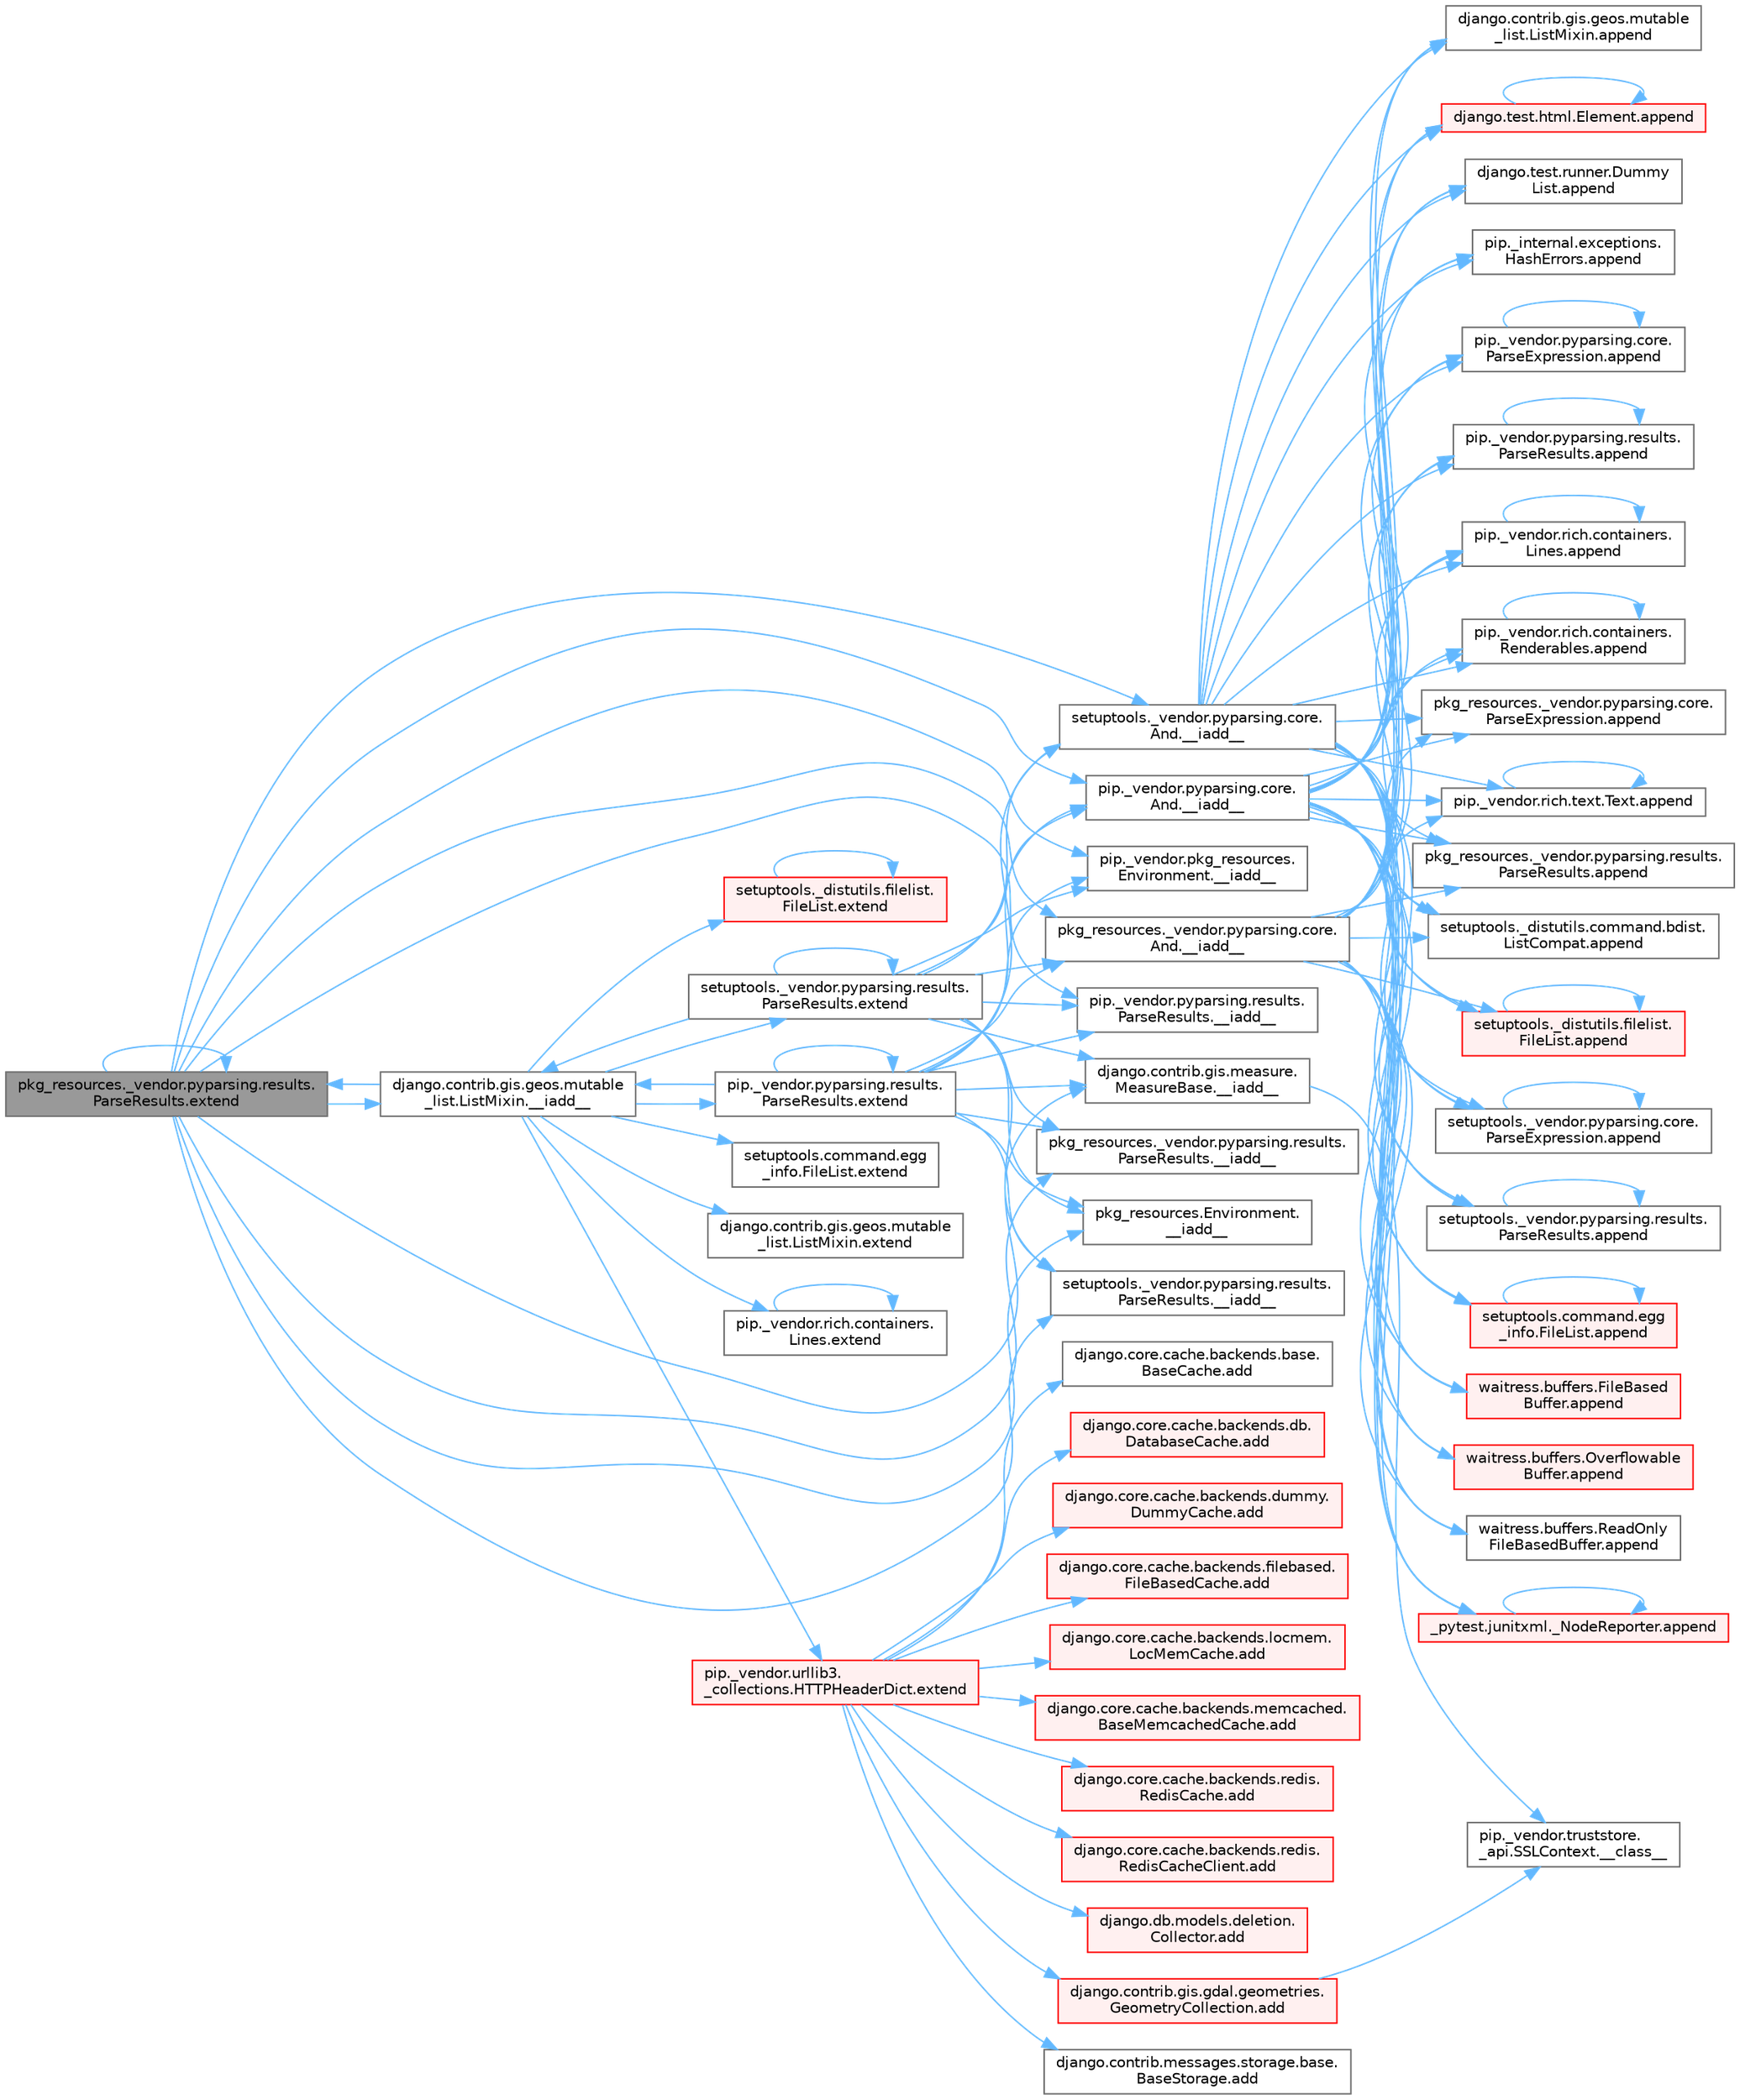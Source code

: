 digraph "pkg_resources._vendor.pyparsing.results.ParseResults.extend"
{
 // LATEX_PDF_SIZE
  bgcolor="transparent";
  edge [fontname=Helvetica,fontsize=10,labelfontname=Helvetica,labelfontsize=10];
  node [fontname=Helvetica,fontsize=10,shape=box,height=0.2,width=0.4];
  rankdir="LR";
  Node1 [id="Node000001",label="pkg_resources._vendor.pyparsing.results.\lParseResults.extend",height=0.2,width=0.4,color="gray40", fillcolor="grey60", style="filled", fontcolor="black",tooltip=" "];
  Node1 -> Node2 [id="edge1_Node000001_Node000002",color="steelblue1",style="solid",tooltip=" "];
  Node2 [id="Node000002",label="django.contrib.gis.geos.mutable\l_list.ListMixin.__iadd__",height=0.2,width=0.4,color="grey40", fillcolor="white", style="filled",URL="$classdjango_1_1contrib_1_1gis_1_1geos_1_1mutable__list_1_1_list_mixin.html#a892ce7a768206faf1d6150c2d2faf64f",tooltip=" "];
  Node2 -> Node3 [id="edge2_Node000002_Node000003",color="steelblue1",style="solid",tooltip=" "];
  Node3 [id="Node000003",label="django.contrib.gis.geos.mutable\l_list.ListMixin.extend",height=0.2,width=0.4,color="grey40", fillcolor="white", style="filled",URL="$classdjango_1_1contrib_1_1gis_1_1geos_1_1mutable__list_1_1_list_mixin.html#ac54d378ddda85375092a3504b9c41ad2",tooltip=" "];
  Node2 -> Node4 [id="edge3_Node000002_Node000004",color="steelblue1",style="solid",tooltip=" "];
  Node4 [id="Node000004",label="pip._vendor.pyparsing.results.\lParseResults.extend",height=0.2,width=0.4,color="grey40", fillcolor="white", style="filled",URL="$classpip_1_1__vendor_1_1pyparsing_1_1results_1_1_parse_results.html#a3a8a69368a4bca23dd54b356a2a06946",tooltip=" "];
  Node4 -> Node2 [id="edge4_Node000004_Node000002",color="steelblue1",style="solid",tooltip=" "];
  Node4 -> Node5 [id="edge5_Node000004_Node000005",color="steelblue1",style="solid",tooltip=" "];
  Node5 [id="Node000005",label="django.contrib.gis.measure.\lMeasureBase.__iadd__",height=0.2,width=0.4,color="grey40", fillcolor="white", style="filled",URL="$classdjango_1_1contrib_1_1gis_1_1measure_1_1_measure_base.html#a58f2a532d916d224af35818fba5771a2",tooltip=" "];
  Node5 -> Node6 [id="edge6_Node000005_Node000006",color="steelblue1",style="solid",tooltip=" "];
  Node6 [id="Node000006",label="pip._vendor.truststore.\l_api.SSLContext.__class__",height=0.2,width=0.4,color="grey40", fillcolor="white", style="filled",URL="$classpip_1_1__vendor_1_1truststore_1_1__api_1_1_s_s_l_context.html#a530861514f31eabaa3f513557d6e66de",tooltip=" "];
  Node4 -> Node7 [id="edge7_Node000004_Node000007",color="steelblue1",style="solid",tooltip=" "];
  Node7 [id="Node000007",label="pip._vendor.pkg_resources.\lEnvironment.__iadd__",height=0.2,width=0.4,color="grey40", fillcolor="white", style="filled",URL="$classpip_1_1__vendor_1_1pkg__resources_1_1_environment.html#ad20961b8c74bd2062f0ed04410bedcfd",tooltip=" "];
  Node4 -> Node8 [id="edge8_Node000004_Node000008",color="steelblue1",style="solid",tooltip=" "];
  Node8 [id="Node000008",label="pip._vendor.pyparsing.core.\lAnd.__iadd__",height=0.2,width=0.4,color="grey40", fillcolor="white", style="filled",URL="$classpip_1_1__vendor_1_1pyparsing_1_1core_1_1_and.html#a95acc8d227938acc37737c38dedc21ae",tooltip=" "];
  Node8 -> Node9 [id="edge9_Node000008_Node000009",color="steelblue1",style="solid",tooltip=" "];
  Node9 [id="Node000009",label="_pytest.junitxml._NodeReporter.append",height=0.2,width=0.4,color="red", fillcolor="#FFF0F0", style="filled",URL="$class__pytest_1_1junitxml_1_1___node_reporter.html#a0d3785f487e93f5ad0249ca59e7bda5e",tooltip=" "];
  Node9 -> Node9 [id="edge10_Node000009_Node000009",color="steelblue1",style="solid",tooltip=" "];
  Node8 -> Node13 [id="edge11_Node000008_Node000013",color="steelblue1",style="solid",tooltip=" "];
  Node13 [id="Node000013",label="django.contrib.gis.geos.mutable\l_list.ListMixin.append",height=0.2,width=0.4,color="grey40", fillcolor="white", style="filled",URL="$classdjango_1_1contrib_1_1gis_1_1geos_1_1mutable__list_1_1_list_mixin.html#a6e588a3294ea051832ff78d8944c4158",tooltip=" "];
  Node8 -> Node14 [id="edge12_Node000008_Node000014",color="steelblue1",style="solid",tooltip=" "];
  Node14 [id="Node000014",label="django.test.html.Element.append",height=0.2,width=0.4,color="red", fillcolor="#FFF0F0", style="filled",URL="$classdjango_1_1test_1_1html_1_1_element.html#a777b8a687c36ca1eae49eabec1963e0c",tooltip=" "];
  Node14 -> Node14 [id="edge13_Node000014_Node000014",color="steelblue1",style="solid",tooltip=" "];
  Node8 -> Node2466 [id="edge14_Node000008_Node002466",color="steelblue1",style="solid",tooltip=" "];
  Node2466 [id="Node002466",label="django.test.runner.Dummy\lList.append",height=0.2,width=0.4,color="grey40", fillcolor="white", style="filled",URL="$classdjango_1_1test_1_1runner_1_1_dummy_list.html#aa8ad44b98de8efc946e8bbb7e1913e0b",tooltip=" "];
  Node8 -> Node2467 [id="edge15_Node000008_Node002467",color="steelblue1",style="solid",tooltip=" "];
  Node2467 [id="Node002467",label="pip._internal.exceptions.\lHashErrors.append",height=0.2,width=0.4,color="grey40", fillcolor="white", style="filled",URL="$classpip_1_1__internal_1_1exceptions_1_1_hash_errors.html#a9519d1619774a4354693040643bf695f",tooltip=" "];
  Node8 -> Node2468 [id="edge16_Node000008_Node002468",color="steelblue1",style="solid",tooltip=" "];
  Node2468 [id="Node002468",label="pip._vendor.pyparsing.core.\lParseExpression.append",height=0.2,width=0.4,color="grey40", fillcolor="white", style="filled",URL="$classpip_1_1__vendor_1_1pyparsing_1_1core_1_1_parse_expression.html#a5391d96d872c38546024c638f8d19320",tooltip=" "];
  Node2468 -> Node2468 [id="edge17_Node002468_Node002468",color="steelblue1",style="solid",tooltip=" "];
  Node8 -> Node2469 [id="edge18_Node000008_Node002469",color="steelblue1",style="solid",tooltip=" "];
  Node2469 [id="Node002469",label="pip._vendor.pyparsing.results.\lParseResults.append",height=0.2,width=0.4,color="grey40", fillcolor="white", style="filled",URL="$classpip_1_1__vendor_1_1pyparsing_1_1results_1_1_parse_results.html#a1769e3a18e6183e7b515ae5d877ccf2c",tooltip=" "];
  Node2469 -> Node2469 [id="edge19_Node002469_Node002469",color="steelblue1",style="solid",tooltip=" "];
  Node8 -> Node2470 [id="edge20_Node000008_Node002470",color="steelblue1",style="solid",tooltip=" "];
  Node2470 [id="Node002470",label="pip._vendor.rich.containers.\lLines.append",height=0.2,width=0.4,color="grey40", fillcolor="white", style="filled",URL="$classpip_1_1__vendor_1_1rich_1_1containers_1_1_lines.html#aff4b2a3774cbf79a01aef7d63a59e369",tooltip=" "];
  Node2470 -> Node2470 [id="edge21_Node002470_Node002470",color="steelblue1",style="solid",tooltip=" "];
  Node8 -> Node2471 [id="edge22_Node000008_Node002471",color="steelblue1",style="solid",tooltip=" "];
  Node2471 [id="Node002471",label="pip._vendor.rich.containers.\lRenderables.append",height=0.2,width=0.4,color="grey40", fillcolor="white", style="filled",URL="$classpip_1_1__vendor_1_1rich_1_1containers_1_1_renderables.html#a0dfe848a00b624ef9561a72925b266a1",tooltip=" "];
  Node2471 -> Node2471 [id="edge23_Node002471_Node002471",color="steelblue1",style="solid",tooltip=" "];
  Node8 -> Node2472 [id="edge24_Node000008_Node002472",color="steelblue1",style="solid",tooltip=" "];
  Node2472 [id="Node002472",label="pip._vendor.rich.text.Text.append",height=0.2,width=0.4,color="grey40", fillcolor="white", style="filled",URL="$classpip_1_1__vendor_1_1rich_1_1text_1_1_text.html#ac50e796231ea0bcbefd7fdda378ae2d0",tooltip=" "];
  Node2472 -> Node2472 [id="edge25_Node002472_Node002472",color="steelblue1",style="solid",tooltip=" "];
  Node8 -> Node2473 [id="edge26_Node000008_Node002473",color="steelblue1",style="solid",tooltip=" "];
  Node2473 [id="Node002473",label="pkg_resources._vendor.pyparsing.core.\lParseExpression.append",height=0.2,width=0.4,color="grey40", fillcolor="white", style="filled",URL="$classpkg__resources_1_1__vendor_1_1pyparsing_1_1core_1_1_parse_expression.html#adf2aceeef4bcf571b1ead3887b141c55",tooltip=" "];
  Node8 -> Node2474 [id="edge27_Node000008_Node002474",color="steelblue1",style="solid",tooltip=" "];
  Node2474 [id="Node002474",label="pkg_resources._vendor.pyparsing.results.\lParseResults.append",height=0.2,width=0.4,color="grey40", fillcolor="white", style="filled",URL="$classpkg__resources_1_1__vendor_1_1pyparsing_1_1results_1_1_parse_results.html#ad04399ef1413da47879c6bd5e3112f9c",tooltip=" "];
  Node8 -> Node2475 [id="edge28_Node000008_Node002475",color="steelblue1",style="solid",tooltip=" "];
  Node2475 [id="Node002475",label="setuptools._distutils.command.bdist.\lListCompat.append",height=0.2,width=0.4,color="grey40", fillcolor="white", style="filled",URL="$classsetuptools_1_1__distutils_1_1command_1_1bdist_1_1_list_compat.html#a71969fcaf7e65a8617c14462b65bc66f",tooltip=" "];
  Node8 -> Node2476 [id="edge29_Node000008_Node002476",color="steelblue1",style="solid",tooltip=" "];
  Node2476 [id="Node002476",label="setuptools._distutils.filelist.\lFileList.append",height=0.2,width=0.4,color="red", fillcolor="#FFF0F0", style="filled",URL="$classsetuptools_1_1__distutils_1_1filelist_1_1_file_list.html#aa9ee6398f54c690ec1af5df79fb1fbac",tooltip=" "];
  Node2476 -> Node2476 [id="edge30_Node002476_Node002476",color="steelblue1",style="solid",tooltip=" "];
  Node8 -> Node2477 [id="edge31_Node000008_Node002477",color="steelblue1",style="solid",tooltip=" "];
  Node2477 [id="Node002477",label="setuptools._vendor.pyparsing.core.\lParseExpression.append",height=0.2,width=0.4,color="grey40", fillcolor="white", style="filled",URL="$classsetuptools_1_1__vendor_1_1pyparsing_1_1core_1_1_parse_expression.html#afdaa9ae90fd33a1499cc292ad535a140",tooltip=" "];
  Node2477 -> Node2477 [id="edge32_Node002477_Node002477",color="steelblue1",style="solid",tooltip=" "];
  Node8 -> Node2478 [id="edge33_Node000008_Node002478",color="steelblue1",style="solid",tooltip=" "];
  Node2478 [id="Node002478",label="setuptools._vendor.pyparsing.results.\lParseResults.append",height=0.2,width=0.4,color="grey40", fillcolor="white", style="filled",URL="$classsetuptools_1_1__vendor_1_1pyparsing_1_1results_1_1_parse_results.html#a349f73c43f7cd106c5cb4ec2e3b5f95e",tooltip=" "];
  Node2478 -> Node2478 [id="edge34_Node002478_Node002478",color="steelblue1",style="solid",tooltip=" "];
  Node8 -> Node2479 [id="edge35_Node000008_Node002479",color="steelblue1",style="solid",tooltip=" "];
  Node2479 [id="Node002479",label="setuptools.command.egg\l_info.FileList.append",height=0.2,width=0.4,color="red", fillcolor="#FFF0F0", style="filled",URL="$classsetuptools_1_1command_1_1egg__info_1_1_file_list.html#a824a1cbf2a36d3079c6f24506056cf44",tooltip=" "];
  Node2479 -> Node2479 [id="edge36_Node002479_Node002479",color="steelblue1",style="solid",tooltip=" "];
  Node8 -> Node2481 [id="edge37_Node000008_Node002481",color="steelblue1",style="solid",tooltip=" "];
  Node2481 [id="Node002481",label="waitress.buffers.FileBased\lBuffer.append",height=0.2,width=0.4,color="red", fillcolor="#FFF0F0", style="filled",URL="$classwaitress_1_1buffers_1_1_file_based_buffer.html#a7ba030f652e5407c4ffc751e7e6dc5aa",tooltip=" "];
  Node8 -> Node2482 [id="edge38_Node000008_Node002482",color="steelblue1",style="solid",tooltip=" "];
  Node2482 [id="Node002482",label="waitress.buffers.Overflowable\lBuffer.append",height=0.2,width=0.4,color="red", fillcolor="#FFF0F0", style="filled",URL="$classwaitress_1_1buffers_1_1_overflowable_buffer.html#a7cdf1d76178eff78a4d79599c2717d55",tooltip=" "];
  Node8 -> Node2483 [id="edge39_Node000008_Node002483",color="steelblue1",style="solid",tooltip=" "];
  Node2483 [id="Node002483",label="waitress.buffers.ReadOnly\lFileBasedBuffer.append",height=0.2,width=0.4,color="grey40", fillcolor="white", style="filled",URL="$classwaitress_1_1buffers_1_1_read_only_file_based_buffer.html#a0f7710f7568e7bc591fb2a3da3874b5f",tooltip=" "];
  Node4 -> Node2714 [id="edge40_Node000004_Node002714",color="steelblue1",style="solid",tooltip=" "];
  Node2714 [id="Node002714",label="pip._vendor.pyparsing.results.\lParseResults.__iadd__",height=0.2,width=0.4,color="grey40", fillcolor="white", style="filled",URL="$classpip_1_1__vendor_1_1pyparsing_1_1results_1_1_parse_results.html#a5a1794a98ea668c5b21980337a68fbbb",tooltip=" "];
  Node4 -> Node2715 [id="edge41_Node000004_Node002715",color="steelblue1",style="solid",tooltip=" "];
  Node2715 [id="Node002715",label="pkg_resources._vendor.pyparsing.core.\lAnd.__iadd__",height=0.2,width=0.4,color="grey40", fillcolor="white", style="filled",URL="$classpkg__resources_1_1__vendor_1_1pyparsing_1_1core_1_1_and.html#a3518d567360a52cd23673c05d57da5ec",tooltip=" "];
  Node2715 -> Node9 [id="edge42_Node002715_Node000009",color="steelblue1",style="solid",tooltip=" "];
  Node2715 -> Node13 [id="edge43_Node002715_Node000013",color="steelblue1",style="solid",tooltip=" "];
  Node2715 -> Node14 [id="edge44_Node002715_Node000014",color="steelblue1",style="solid",tooltip=" "];
  Node2715 -> Node2466 [id="edge45_Node002715_Node002466",color="steelblue1",style="solid",tooltip=" "];
  Node2715 -> Node2467 [id="edge46_Node002715_Node002467",color="steelblue1",style="solid",tooltip=" "];
  Node2715 -> Node2468 [id="edge47_Node002715_Node002468",color="steelblue1",style="solid",tooltip=" "];
  Node2715 -> Node2469 [id="edge48_Node002715_Node002469",color="steelblue1",style="solid",tooltip=" "];
  Node2715 -> Node2470 [id="edge49_Node002715_Node002470",color="steelblue1",style="solid",tooltip=" "];
  Node2715 -> Node2471 [id="edge50_Node002715_Node002471",color="steelblue1",style="solid",tooltip=" "];
  Node2715 -> Node2472 [id="edge51_Node002715_Node002472",color="steelblue1",style="solid",tooltip=" "];
  Node2715 -> Node2473 [id="edge52_Node002715_Node002473",color="steelblue1",style="solid",tooltip=" "];
  Node2715 -> Node2474 [id="edge53_Node002715_Node002474",color="steelblue1",style="solid",tooltip=" "];
  Node2715 -> Node2475 [id="edge54_Node002715_Node002475",color="steelblue1",style="solid",tooltip=" "];
  Node2715 -> Node2476 [id="edge55_Node002715_Node002476",color="steelblue1",style="solid",tooltip=" "];
  Node2715 -> Node2477 [id="edge56_Node002715_Node002477",color="steelblue1",style="solid",tooltip=" "];
  Node2715 -> Node2478 [id="edge57_Node002715_Node002478",color="steelblue1",style="solid",tooltip=" "];
  Node2715 -> Node2479 [id="edge58_Node002715_Node002479",color="steelblue1",style="solid",tooltip=" "];
  Node2715 -> Node2481 [id="edge59_Node002715_Node002481",color="steelblue1",style="solid",tooltip=" "];
  Node2715 -> Node2482 [id="edge60_Node002715_Node002482",color="steelblue1",style="solid",tooltip=" "];
  Node2715 -> Node2483 [id="edge61_Node002715_Node002483",color="steelblue1",style="solid",tooltip=" "];
  Node4 -> Node2716 [id="edge62_Node000004_Node002716",color="steelblue1",style="solid",tooltip=" "];
  Node2716 [id="Node002716",label="pkg_resources._vendor.pyparsing.results.\lParseResults.__iadd__",height=0.2,width=0.4,color="grey40", fillcolor="white", style="filled",URL="$classpkg__resources_1_1__vendor_1_1pyparsing_1_1results_1_1_parse_results.html#a8aa2d12449420e7f4a54011c4bbb2d0e",tooltip=" "];
  Node4 -> Node2717 [id="edge63_Node000004_Node002717",color="steelblue1",style="solid",tooltip=" "];
  Node2717 [id="Node002717",label="pkg_resources.Environment.\l__iadd__",height=0.2,width=0.4,color="grey40", fillcolor="white", style="filled",URL="$classpkg__resources_1_1_environment.html#af18a0f6e017fc13be08ef933dac3627f",tooltip=" "];
  Node4 -> Node2718 [id="edge64_Node000004_Node002718",color="steelblue1",style="solid",tooltip=" "];
  Node2718 [id="Node002718",label="setuptools._vendor.pyparsing.core.\lAnd.__iadd__",height=0.2,width=0.4,color="grey40", fillcolor="white", style="filled",URL="$classsetuptools_1_1__vendor_1_1pyparsing_1_1core_1_1_and.html#ae5d5acd18921d1ec46dfdb9ab9dd9a79",tooltip=" "];
  Node2718 -> Node9 [id="edge65_Node002718_Node000009",color="steelblue1",style="solid",tooltip=" "];
  Node2718 -> Node13 [id="edge66_Node002718_Node000013",color="steelblue1",style="solid",tooltip=" "];
  Node2718 -> Node14 [id="edge67_Node002718_Node000014",color="steelblue1",style="solid",tooltip=" "];
  Node2718 -> Node2466 [id="edge68_Node002718_Node002466",color="steelblue1",style="solid",tooltip=" "];
  Node2718 -> Node2467 [id="edge69_Node002718_Node002467",color="steelblue1",style="solid",tooltip=" "];
  Node2718 -> Node2468 [id="edge70_Node002718_Node002468",color="steelblue1",style="solid",tooltip=" "];
  Node2718 -> Node2469 [id="edge71_Node002718_Node002469",color="steelblue1",style="solid",tooltip=" "];
  Node2718 -> Node2470 [id="edge72_Node002718_Node002470",color="steelblue1",style="solid",tooltip=" "];
  Node2718 -> Node2471 [id="edge73_Node002718_Node002471",color="steelblue1",style="solid",tooltip=" "];
  Node2718 -> Node2472 [id="edge74_Node002718_Node002472",color="steelblue1",style="solid",tooltip=" "];
  Node2718 -> Node2473 [id="edge75_Node002718_Node002473",color="steelblue1",style="solid",tooltip=" "];
  Node2718 -> Node2474 [id="edge76_Node002718_Node002474",color="steelblue1",style="solid",tooltip=" "];
  Node2718 -> Node2475 [id="edge77_Node002718_Node002475",color="steelblue1",style="solid",tooltip=" "];
  Node2718 -> Node2476 [id="edge78_Node002718_Node002476",color="steelblue1",style="solid",tooltip=" "];
  Node2718 -> Node2477 [id="edge79_Node002718_Node002477",color="steelblue1",style="solid",tooltip=" "];
  Node2718 -> Node2478 [id="edge80_Node002718_Node002478",color="steelblue1",style="solid",tooltip=" "];
  Node2718 -> Node2479 [id="edge81_Node002718_Node002479",color="steelblue1",style="solid",tooltip=" "];
  Node2718 -> Node2481 [id="edge82_Node002718_Node002481",color="steelblue1",style="solid",tooltip=" "];
  Node2718 -> Node2482 [id="edge83_Node002718_Node002482",color="steelblue1",style="solid",tooltip=" "];
  Node2718 -> Node2483 [id="edge84_Node002718_Node002483",color="steelblue1",style="solid",tooltip=" "];
  Node4 -> Node2719 [id="edge85_Node000004_Node002719",color="steelblue1",style="solid",tooltip=" "];
  Node2719 [id="Node002719",label="setuptools._vendor.pyparsing.results.\lParseResults.__iadd__",height=0.2,width=0.4,color="grey40", fillcolor="white", style="filled",URL="$classsetuptools_1_1__vendor_1_1pyparsing_1_1results_1_1_parse_results.html#ac12e7be723a8b0024d75fe36e7d33167",tooltip=" "];
  Node4 -> Node4 [id="edge86_Node000004_Node000004",color="steelblue1",style="solid",tooltip=" "];
  Node2 -> Node2422 [id="edge87_Node000002_Node002422",color="steelblue1",style="solid",tooltip=" "];
  Node2422 [id="Node002422",label="pip._vendor.rich.containers.\lLines.extend",height=0.2,width=0.4,color="grey40", fillcolor="white", style="filled",URL="$classpip_1_1__vendor_1_1rich_1_1containers_1_1_lines.html#ac2f104475218f1e94a04d898a5e634ca",tooltip=" "];
  Node2422 -> Node2422 [id="edge88_Node002422_Node002422",color="steelblue1",style="solid",tooltip=" "];
  Node2 -> Node2423 [id="edge89_Node000002_Node002423",color="steelblue1",style="solid",tooltip=" "];
  Node2423 [id="Node002423",label="pip._vendor.urllib3.\l_collections.HTTPHeaderDict.extend",height=0.2,width=0.4,color="red", fillcolor="#FFF0F0", style="filled",URL="$classpip_1_1__vendor_1_1urllib3_1_1__collections_1_1_h_t_t_p_header_dict.html#a2e1d7729c6ade1c90e37914063295d1f",tooltip=" "];
  Node2423 -> Node2424 [id="edge90_Node002423_Node002424",color="steelblue1",style="solid",tooltip=" "];
  Node2424 [id="Node002424",label="django.contrib.gis.gdal.geometries.\lGeometryCollection.add",height=0.2,width=0.4,color="red", fillcolor="#FFF0F0", style="filled",URL="$classdjango_1_1contrib_1_1gis_1_1gdal_1_1geometries_1_1_geometry_collection.html#a00c1825a411d244c854762b413ff996c",tooltip=" "];
  Node2424 -> Node6 [id="edge91_Node002424_Node000006",color="steelblue1",style="solid",tooltip=" "];
  Node2423 -> Node886 [id="edge92_Node002423_Node000886",color="steelblue1",style="solid",tooltip=" "];
  Node886 [id="Node000886",label="django.contrib.messages.storage.base.\lBaseStorage.add",height=0.2,width=0.4,color="grey40", fillcolor="white", style="filled",URL="$classdjango_1_1contrib_1_1messages_1_1storage_1_1base_1_1_base_storage.html#aafc1151a94b34b80803c99d883ca268c",tooltip=" "];
  Node2423 -> Node2425 [id="edge93_Node002423_Node002425",color="steelblue1",style="solid",tooltip=" "];
  Node2425 [id="Node002425",label="django.core.cache.backends.base.\lBaseCache.add",height=0.2,width=0.4,color="grey40", fillcolor="white", style="filled",URL="$classdjango_1_1core_1_1cache_1_1backends_1_1base_1_1_base_cache.html#ab0cdee68050102665043193640ac006c",tooltip=" "];
  Node2423 -> Node2426 [id="edge94_Node002423_Node002426",color="steelblue1",style="solid",tooltip=" "];
  Node2426 [id="Node002426",label="django.core.cache.backends.db.\lDatabaseCache.add",height=0.2,width=0.4,color="red", fillcolor="#FFF0F0", style="filled",URL="$classdjango_1_1core_1_1cache_1_1backends_1_1db_1_1_database_cache.html#a6196dda2bfd9eca834ecd81a7a217ec4",tooltip=" "];
  Node2423 -> Node2431 [id="edge95_Node002423_Node002431",color="steelblue1",style="solid",tooltip=" "];
  Node2431 [id="Node002431",label="django.core.cache.backends.dummy.\lDummyCache.add",height=0.2,width=0.4,color="red", fillcolor="#FFF0F0", style="filled",URL="$classdjango_1_1core_1_1cache_1_1backends_1_1dummy_1_1_dummy_cache.html#adc04a4b63e4c6a4f61c832f87b9231ed",tooltip=" "];
  Node2423 -> Node2432 [id="edge96_Node002423_Node002432",color="steelblue1",style="solid",tooltip=" "];
  Node2432 [id="Node002432",label="django.core.cache.backends.filebased.\lFileBasedCache.add",height=0.2,width=0.4,color="red", fillcolor="#FFF0F0", style="filled",URL="$classdjango_1_1core_1_1cache_1_1backends_1_1filebased_1_1_file_based_cache.html#a2f380fb404bde29c82c6169465ee1391",tooltip=" "];
  Node2423 -> Node2514 [id="edge97_Node002423_Node002514",color="steelblue1",style="solid",tooltip=" "];
  Node2514 [id="Node002514",label="django.core.cache.backends.locmem.\lLocMemCache.add",height=0.2,width=0.4,color="red", fillcolor="#FFF0F0", style="filled",URL="$classdjango_1_1core_1_1cache_1_1backends_1_1locmem_1_1_loc_mem_cache.html#a6c454b0a21a7ef56bac23c2c47a767a9",tooltip=" "];
  Node2423 -> Node2515 [id="edge98_Node002423_Node002515",color="steelblue1",style="solid",tooltip=" "];
  Node2515 [id="Node002515",label="django.core.cache.backends.memcached.\lBaseMemcachedCache.add",height=0.2,width=0.4,color="red", fillcolor="#FFF0F0", style="filled",URL="$classdjango_1_1core_1_1cache_1_1backends_1_1memcached_1_1_base_memcached_cache.html#a1d7675623ea665a0ee0748173eeb0a38",tooltip=" "];
  Node2423 -> Node2516 [id="edge99_Node002423_Node002516",color="steelblue1",style="solid",tooltip=" "];
  Node2516 [id="Node002516",label="django.core.cache.backends.redis.\lRedisCache.add",height=0.2,width=0.4,color="red", fillcolor="#FFF0F0", style="filled",URL="$classdjango_1_1core_1_1cache_1_1backends_1_1redis_1_1_redis_cache.html#a5d4d6507b2a2647f876da5c964cb73c2",tooltip=" "];
  Node2423 -> Node2517 [id="edge100_Node002423_Node002517",color="steelblue1",style="solid",tooltip=" "];
  Node2517 [id="Node002517",label="django.core.cache.backends.redis.\lRedisCacheClient.add",height=0.2,width=0.4,color="red", fillcolor="#FFF0F0", style="filled",URL="$classdjango_1_1core_1_1cache_1_1backends_1_1redis_1_1_redis_cache_client.html#a38d58b9a92fa6243e62635c678251410",tooltip=" "];
  Node2423 -> Node2518 [id="edge101_Node002423_Node002518",color="steelblue1",style="solid",tooltip=" "];
  Node2518 [id="Node002518",label="django.db.models.deletion.\lCollector.add",height=0.2,width=0.4,color="red", fillcolor="#FFF0F0", style="filled",URL="$classdjango_1_1db_1_1models_1_1deletion_1_1_collector.html#a92a25e9aef2930eb72e650f4e05abd18",tooltip=" "];
  Node2 -> Node1 [id="edge102_Node000002_Node000001",color="steelblue1",style="solid",tooltip=" "];
  Node2 -> Node2712 [id="edge103_Node000002_Node002712",color="steelblue1",style="solid",tooltip=" "];
  Node2712 [id="Node002712",label="setuptools._distutils.filelist.\lFileList.extend",height=0.2,width=0.4,color="red", fillcolor="#FFF0F0", style="filled",URL="$classsetuptools_1_1__distutils_1_1filelist_1_1_file_list.html#afbb5d33eba4b305a48c0864d954956a4",tooltip=" "];
  Node2712 -> Node2712 [id="edge104_Node002712_Node002712",color="steelblue1",style="solid",tooltip=" "];
  Node2 -> Node2713 [id="edge105_Node000002_Node002713",color="steelblue1",style="solid",tooltip=" "];
  Node2713 [id="Node002713",label="setuptools._vendor.pyparsing.results.\lParseResults.extend",height=0.2,width=0.4,color="grey40", fillcolor="white", style="filled",URL="$classsetuptools_1_1__vendor_1_1pyparsing_1_1results_1_1_parse_results.html#aa11ff3f0723c175143645b9325417229",tooltip=" "];
  Node2713 -> Node2 [id="edge106_Node002713_Node000002",color="steelblue1",style="solid",tooltip=" "];
  Node2713 -> Node5 [id="edge107_Node002713_Node000005",color="steelblue1",style="solid",tooltip=" "];
  Node2713 -> Node7 [id="edge108_Node002713_Node000007",color="steelblue1",style="solid",tooltip=" "];
  Node2713 -> Node8 [id="edge109_Node002713_Node000008",color="steelblue1",style="solid",tooltip=" "];
  Node2713 -> Node2714 [id="edge110_Node002713_Node002714",color="steelblue1",style="solid",tooltip=" "];
  Node2713 -> Node2715 [id="edge111_Node002713_Node002715",color="steelblue1",style="solid",tooltip=" "];
  Node2713 -> Node2716 [id="edge112_Node002713_Node002716",color="steelblue1",style="solid",tooltip=" "];
  Node2713 -> Node2717 [id="edge113_Node002713_Node002717",color="steelblue1",style="solid",tooltip=" "];
  Node2713 -> Node2718 [id="edge114_Node002713_Node002718",color="steelblue1",style="solid",tooltip=" "];
  Node2713 -> Node2719 [id="edge115_Node002713_Node002719",color="steelblue1",style="solid",tooltip=" "];
  Node2713 -> Node2713 [id="edge116_Node002713_Node002713",color="steelblue1",style="solid",tooltip=" "];
  Node2 -> Node2720 [id="edge117_Node000002_Node002720",color="steelblue1",style="solid",tooltip=" "];
  Node2720 [id="Node002720",label="setuptools.command.egg\l_info.FileList.extend",height=0.2,width=0.4,color="grey40", fillcolor="white", style="filled",URL="$classsetuptools_1_1command_1_1egg__info_1_1_file_list.html#a82aa2544655d2015a1211bb3350e3f84",tooltip=" "];
  Node1 -> Node5 [id="edge118_Node000001_Node000005",color="steelblue1",style="solid",tooltip=" "];
  Node1 -> Node7 [id="edge119_Node000001_Node000007",color="steelblue1",style="solid",tooltip=" "];
  Node1 -> Node8 [id="edge120_Node000001_Node000008",color="steelblue1",style="solid",tooltip=" "];
  Node1 -> Node2714 [id="edge121_Node000001_Node002714",color="steelblue1",style="solid",tooltip=" "];
  Node1 -> Node2715 [id="edge122_Node000001_Node002715",color="steelblue1",style="solid",tooltip=" "];
  Node1 -> Node2716 [id="edge123_Node000001_Node002716",color="steelblue1",style="solid",tooltip=" "];
  Node1 -> Node2717 [id="edge124_Node000001_Node002717",color="steelblue1",style="solid",tooltip=" "];
  Node1 -> Node2718 [id="edge125_Node000001_Node002718",color="steelblue1",style="solid",tooltip=" "];
  Node1 -> Node2719 [id="edge126_Node000001_Node002719",color="steelblue1",style="solid",tooltip=" "];
  Node1 -> Node1 [id="edge127_Node000001_Node000001",color="steelblue1",style="solid",tooltip=" "];
}
